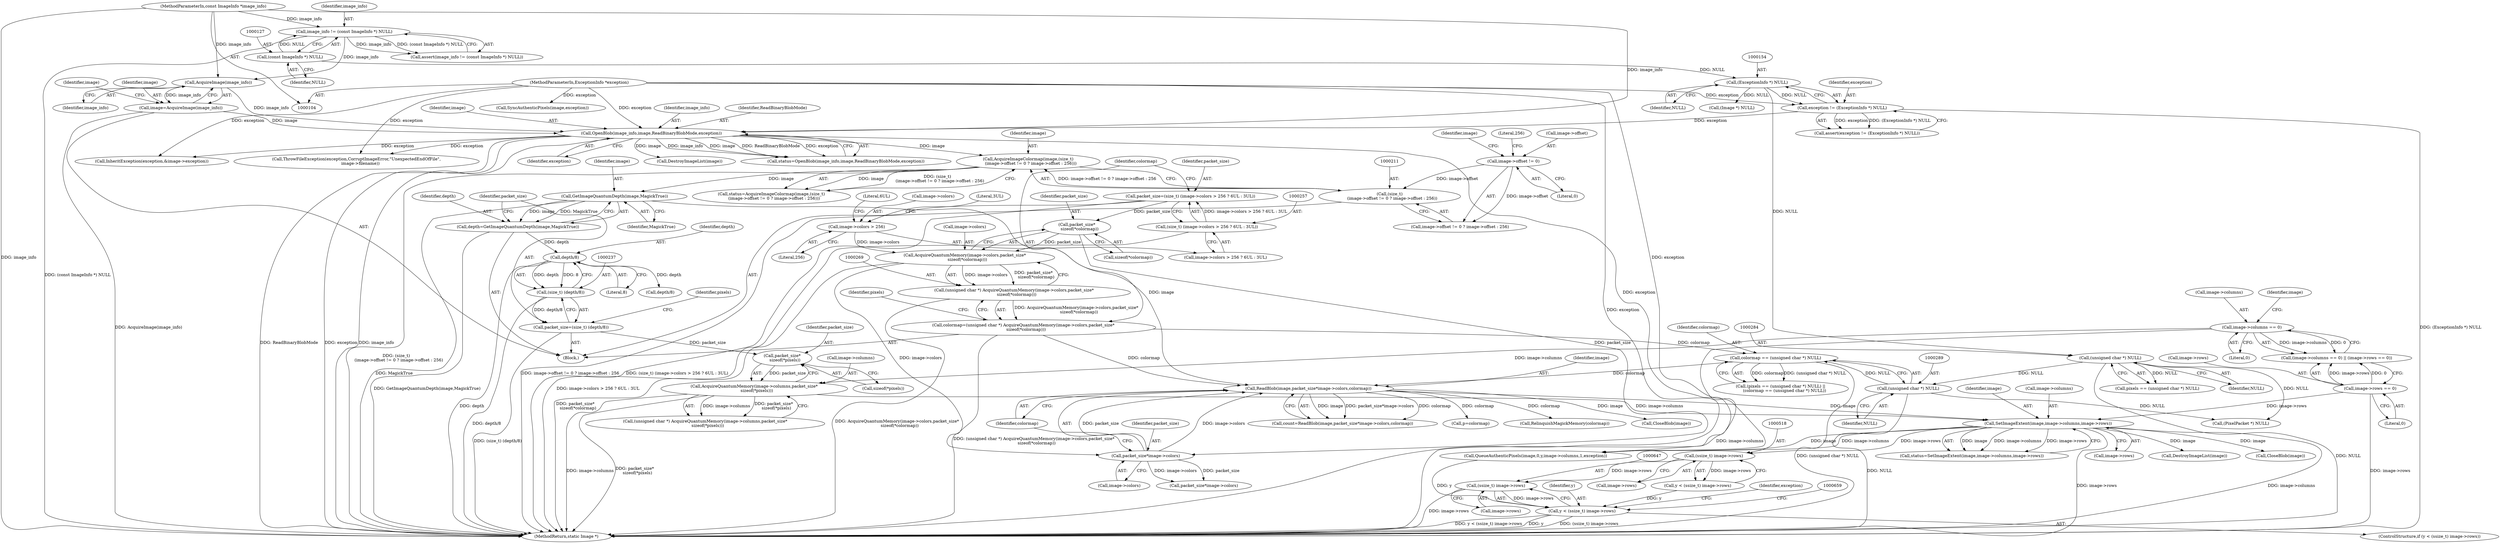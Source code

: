 digraph "0_ImageMagick_f6e9d0d9955e85bdd7540b251cd50d598dacc5e6_32@pointer" {
"1000646" [label="(Call,(ssize_t) image->rows)"];
"1000517" [label="(Call,(ssize_t) image->rows)"];
"1000482" [label="(Call,SetImageExtent(image,image->columns,image->rows))"];
"1000296" [label="(Call,ReadBlob(image,packet_size*image->colors,colormap))"];
"1000231" [label="(Call,GetImageQuantumDepth(image,MagickTrue))"];
"1000208" [label="(Call,AcquireImageColormap(image,(size_t)\n    (image->offset != 0 ? image->offset : 256)))"];
"1000183" [label="(Call,OpenBlob(image_info,image,ReadBinaryBlobMode,exception))"];
"1000164" [label="(Call,AcquireImage(image_info))"];
"1000124" [label="(Call,image_info != (const ImageInfo *) NULL)"];
"1000105" [label="(MethodParameterIn,const ImageInfo *image_info)"];
"1000126" [label="(Call,(const ImageInfo *) NULL)"];
"1000162" [label="(Call,image=AcquireImage(image_info))"];
"1000151" [label="(Call,exception != (ExceptionInfo *) NULL)"];
"1000106" [label="(MethodParameterIn,ExceptionInfo *exception)"];
"1000153" [label="(Call,(ExceptionInfo *) NULL)"];
"1000210" [label="(Call,(size_t)\n    (image->offset != 0 ? image->offset : 256))"];
"1000213" [label="(Call,image->offset != 0)"];
"1000298" [label="(Call,packet_size*image->colors)"];
"1000274" [label="(Call,packet_size*\n    sizeof(*colormap))"];
"1000254" [label="(Call,packet_size=(size_t) (image->colors > 256 ? 6UL : 3UL))"];
"1000256" [label="(Call,(size_t) (image->colors > 256 ? 6UL : 3UL))"];
"1000270" [label="(Call,AcquireQuantumMemory(image->colors,packet_size*\n    sizeof(*colormap)))"];
"1000259" [label="(Call,image->colors > 256)"];
"1000286" [label="(Call,colormap == (unsigned char *) NULL)"];
"1000266" [label="(Call,colormap=(unsigned char *) AcquireQuantumMemory(image->colors,packet_size*\n    sizeof(*colormap)))"];
"1000268" [label="(Call,(unsigned char *) AcquireQuantumMemory(image->colors,packet_size*\n    sizeof(*colormap)))"];
"1000288" [label="(Call,(unsigned char *) NULL)"];
"1000283" [label="(Call,(unsigned char *) NULL)"];
"1000245" [label="(Call,AcquireQuantumMemory(image->columns,packet_size*\n    sizeof(*pixels)))"];
"1000168" [label="(Call,image->columns == 0)"];
"1000249" [label="(Call,packet_size*\n    sizeof(*pixels))"];
"1000234" [label="(Call,packet_size=(size_t) (depth/8))"];
"1000236" [label="(Call,(size_t) (depth/8))"];
"1000238" [label="(Call,depth/8)"];
"1000229" [label="(Call,depth=GetImageQuantumDepth(image,MagickTrue))"];
"1000173" [label="(Call,image->rows == 0)"];
"1000644" [label="(Call,y < (ssize_t) image->rows)"];
"1000249" [label="(Call,packet_size*\n    sizeof(*pixels))"];
"1000265" [label="(Literal,3UL)"];
"1000519" [label="(Call,image->rows)"];
"1000482" [label="(Call,SetImageExtent(image,image->columns,image->rows))"];
"1000274" [label="(Call,packet_size*\n    sizeof(*colormap))"];
"1000515" [label="(Call,y < (ssize_t) image->rows)"];
"1000464" [label="(Call,RelinquishMagickMemory(colormap))"];
"1000243" [label="(Call,(unsigned char *) AcquireQuantumMemory(image->columns,packet_size*\n    sizeof(*pixels)))"];
"1000235" [label="(Identifier,packet_size)"];
"1000288" [label="(Call,(unsigned char *) NULL)"];
"1000298" [label="(Call,packet_size*image->colors)"];
"1000286" [label="(Call,colormap == (unsigned char *) NULL)"];
"1000475" [label="(Call,CloseBlob(image))"];
"1000230" [label="(Identifier,depth)"];
"1000487" [label="(Call,image->rows)"];
"1000254" [label="(Call,packet_size=(size_t) (image->colors > 256 ? 6UL : 3UL))"];
"1000495" [label="(Call,InheritException(exception,&image->exception))"];
"1000187" [label="(Identifier,exception)"];
"1000128" [label="(Identifier,NULL)"];
"1000175" [label="(Identifier,image)"];
"1000271" [label="(Call,image->colors)"];
"1000162" [label="(Call,image=AcquireImage(image_info))"];
"1000309" [label="(Call,packet_size*image->colors)"];
"1000517" [label="(Call,(ssize_t) image->rows)"];
"1000153" [label="(Call,(ExceptionInfo *) NULL)"];
"1000632" [label="(Call,SyncAuthenticPixels(image,exception))"];
"1000290" [label="(Identifier,NULL)"];
"1000285" [label="(Identifier,NULL)"];
"1000542" [label="(Call,(PixelPacket *) NULL)"];
"1000206" [label="(Call,status=AcquireImageColormap(image,(size_t)\n    (image->offset != 0 ? image->offset : 256)))"];
"1000502" [label="(Call,DestroyImageList(image))"];
"1000530" [label="(Call,QueueAuthenticPixels(image,0,y,image->columns,1,exception))"];
"1000125" [label="(Identifier,image_info)"];
"1000645" [label="(Identifier,y)"];
"1000232" [label="(Identifier,image)"];
"1000297" [label="(Identifier,image)"];
"1000266" [label="(Call,colormap=(unsigned char *) AcquireQuantumMemory(image->colors,packet_size*\n    sizeof(*colormap)))"];
"1000275" [label="(Identifier,packet_size)"];
"1000212" [label="(Call,image->offset != 0 ? image->offset : 256)"];
"1000174" [label="(Call,image->rows)"];
"1000256" [label="(Call,(size_t) (image->colors > 256 ? 6UL : 3UL))"];
"1000236" [label="(Call,(size_t) (depth/8))"];
"1000255" [label="(Identifier,packet_size)"];
"1000173" [label="(Call,image->rows == 0)"];
"1000483" [label="(Identifier,image)"];
"1000150" [label="(Call,assert(exception != (ExceptionInfo *) NULL))"];
"1000165" [label="(Identifier,image_info)"];
"1000246" [label="(Call,image->columns)"];
"1000238" [label="(Call,depth/8)"];
"1000231" [label="(Call,GetImageQuantumDepth(image,MagickTrue))"];
"1000259" [label="(Call,image->colors > 256)"];
"1000217" [label="(Literal,0)"];
"1000172" [label="(Literal,0)"];
"1000280" [label="(Call,(pixels == (unsigned char *) NULL) ||\n      (colormap == (unsigned char *) NULL))"];
"1000234" [label="(Call,packet_size=(size_t) (depth/8))"];
"1000209" [label="(Identifier,image)"];
"1000169" [label="(Call,image->columns)"];
"1000164" [label="(Call,AcquireImage(image_info))"];
"1000126" [label="(Call,(const ImageInfo *) NULL)"];
"1000105" [label="(MethodParameterIn,const ImageInfo *image_info)"];
"1000268" [label="(Call,(unsigned char *) AcquireQuantumMemory(image->colors,packet_size*\n    sizeof(*colormap)))"];
"1000644" [label="(Call,y < (ssize_t) image->rows)"];
"1000184" [label="(Identifier,image_info)"];
"1000106" [label="(MethodParameterIn,ExceptionInfo *exception)"];
"1000151" [label="(Call,exception != (ExceptionInfo *) NULL)"];
"1000221" [label="(Literal,256)"];
"1000299" [label="(Identifier,packet_size)"];
"1000264" [label="(Literal,6UL)"];
"1000270" [label="(Call,AcquireQuantumMemory(image->colors,packet_size*\n    sizeof(*colormap)))"];
"1000240" [label="(Literal,8)"];
"1000276" [label="(Call,sizeof(*colormap))"];
"1000300" [label="(Call,image->colors)"];
"1000186" [label="(Identifier,ReadBinaryBlobMode)"];
"1000208" [label="(Call,AcquireImageColormap(image,(size_t)\n    (image->offset != 0 ? image->offset : 256)))"];
"1000263" [label="(Literal,256)"];
"1000294" [label="(Call,count=ReadBlob(image,packet_size*image->colors,colormap))"];
"1000198" [label="(Call,(Image *) NULL)"];
"1000239" [label="(Identifier,depth)"];
"1000183" [label="(Call,OpenBlob(image_info,image,ReadBinaryBlobMode,exception))"];
"1000195" [label="(Call,DestroyImageList(image))"];
"1000210" [label="(Call,(size_t)\n    (image->offset != 0 ? image->offset : 256))"];
"1000660" [label="(Call,CloseBlob(image))"];
"1000317" [label="(Call,p=colormap)"];
"1000107" [label="(Block,)"];
"1000185" [label="(Identifier,image)"];
"1000214" [label="(Call,image->offset)"];
"1000177" [label="(Literal,0)"];
"1000233" [label="(Identifier,MagickTrue)"];
"1000646" [label="(Call,(ssize_t) image->rows)"];
"1000296" [label="(Call,ReadBlob(image,packet_size*image->colors,colormap))"];
"1000155" [label="(Identifier,NULL)"];
"1000643" [label="(ControlStructure,if (y < (ssize_t) image->rows))"];
"1000648" [label="(Call,image->rows)"];
"1000283" [label="(Call,(unsigned char *) NULL)"];
"1000219" [label="(Identifier,image)"];
"1000652" [label="(Identifier,exception)"];
"1000170" [label="(Identifier,image)"];
"1000267" [label="(Identifier,colormap)"];
"1000163" [label="(Identifier,image)"];
"1000303" [label="(Identifier,colormap)"];
"1000242" [label="(Identifier,pixels)"];
"1000167" [label="(Call,(image->columns == 0) || (image->rows == 0))"];
"1000251" [label="(Call,sizeof(*pixels))"];
"1000124" [label="(Call,image_info != (const ImageInfo *) NULL)"];
"1000213" [label="(Call,image->offset != 0)"];
"1000651" [label="(Call,ThrowFileException(exception,CorruptImageError,\"UnexpectedEndOfFile\",\n      image->filename))"];
"1000258" [label="(Call,image->colors > 256 ? 6UL : 3UL)"];
"1000480" [label="(Call,status=SetImageExtent(image,image->columns,image->rows))"];
"1000123" [label="(Call,assert(image_info != (const ImageInfo *) NULL))"];
"1000260" [label="(Call,image->colors)"];
"1000168" [label="(Call,image->columns == 0)"];
"1000152" [label="(Identifier,exception)"];
"1000281" [label="(Call,pixels == (unsigned char *) NULL)"];
"1000282" [label="(Identifier,pixels)"];
"1000287" [label="(Identifier,colormap)"];
"1000665" [label="(MethodReturn,static Image *)"];
"1000181" [label="(Call,status=OpenBlob(image_info,image,ReadBinaryBlobMode,exception))"];
"1000245" [label="(Call,AcquireQuantumMemory(image->columns,packet_size*\n    sizeof(*pixels)))"];
"1000250" [label="(Identifier,packet_size)"];
"1000508" [label="(Call,depth/8)"];
"1000484" [label="(Call,image->columns)"];
"1000229" [label="(Call,depth=GetImageQuantumDepth(image,MagickTrue))"];
"1000646" -> "1000644"  [label="AST: "];
"1000646" -> "1000648"  [label="CFG: "];
"1000647" -> "1000646"  [label="AST: "];
"1000648" -> "1000646"  [label="AST: "];
"1000644" -> "1000646"  [label="CFG: "];
"1000646" -> "1000665"  [label="DDG: image->rows"];
"1000646" -> "1000644"  [label="DDG: image->rows"];
"1000517" -> "1000646"  [label="DDG: image->rows"];
"1000517" -> "1000515"  [label="AST: "];
"1000517" -> "1000519"  [label="CFG: "];
"1000518" -> "1000517"  [label="AST: "];
"1000519" -> "1000517"  [label="AST: "];
"1000515" -> "1000517"  [label="CFG: "];
"1000517" -> "1000515"  [label="DDG: image->rows"];
"1000482" -> "1000517"  [label="DDG: image->rows"];
"1000482" -> "1000480"  [label="AST: "];
"1000482" -> "1000487"  [label="CFG: "];
"1000483" -> "1000482"  [label="AST: "];
"1000484" -> "1000482"  [label="AST: "];
"1000487" -> "1000482"  [label="AST: "];
"1000480" -> "1000482"  [label="CFG: "];
"1000482" -> "1000665"  [label="DDG: image->rows"];
"1000482" -> "1000665"  [label="DDG: image->columns"];
"1000482" -> "1000480"  [label="DDG: image"];
"1000482" -> "1000480"  [label="DDG: image->columns"];
"1000482" -> "1000480"  [label="DDG: image->rows"];
"1000296" -> "1000482"  [label="DDG: image"];
"1000245" -> "1000482"  [label="DDG: image->columns"];
"1000173" -> "1000482"  [label="DDG: image->rows"];
"1000482" -> "1000502"  [label="DDG: image"];
"1000482" -> "1000530"  [label="DDG: image"];
"1000482" -> "1000530"  [label="DDG: image->columns"];
"1000482" -> "1000660"  [label="DDG: image"];
"1000296" -> "1000294"  [label="AST: "];
"1000296" -> "1000303"  [label="CFG: "];
"1000297" -> "1000296"  [label="AST: "];
"1000298" -> "1000296"  [label="AST: "];
"1000303" -> "1000296"  [label="AST: "];
"1000294" -> "1000296"  [label="CFG: "];
"1000296" -> "1000294"  [label="DDG: image"];
"1000296" -> "1000294"  [label="DDG: packet_size*image->colors"];
"1000296" -> "1000294"  [label="DDG: colormap"];
"1000231" -> "1000296"  [label="DDG: image"];
"1000298" -> "1000296"  [label="DDG: packet_size"];
"1000298" -> "1000296"  [label="DDG: image->colors"];
"1000286" -> "1000296"  [label="DDG: colormap"];
"1000266" -> "1000296"  [label="DDG: colormap"];
"1000296" -> "1000317"  [label="DDG: colormap"];
"1000296" -> "1000464"  [label="DDG: colormap"];
"1000296" -> "1000475"  [label="DDG: image"];
"1000231" -> "1000229"  [label="AST: "];
"1000231" -> "1000233"  [label="CFG: "];
"1000232" -> "1000231"  [label="AST: "];
"1000233" -> "1000231"  [label="AST: "];
"1000229" -> "1000231"  [label="CFG: "];
"1000231" -> "1000665"  [label="DDG: MagickTrue"];
"1000231" -> "1000229"  [label="DDG: image"];
"1000231" -> "1000229"  [label="DDG: MagickTrue"];
"1000208" -> "1000231"  [label="DDG: image"];
"1000208" -> "1000206"  [label="AST: "];
"1000208" -> "1000210"  [label="CFG: "];
"1000209" -> "1000208"  [label="AST: "];
"1000210" -> "1000208"  [label="AST: "];
"1000206" -> "1000208"  [label="CFG: "];
"1000208" -> "1000665"  [label="DDG: (size_t)\n    (image->offset != 0 ? image->offset : 256)"];
"1000208" -> "1000206"  [label="DDG: image"];
"1000208" -> "1000206"  [label="DDG: (size_t)\n    (image->offset != 0 ? image->offset : 256)"];
"1000183" -> "1000208"  [label="DDG: image"];
"1000210" -> "1000208"  [label="DDG: image->offset != 0 ? image->offset : 256"];
"1000183" -> "1000181"  [label="AST: "];
"1000183" -> "1000187"  [label="CFG: "];
"1000184" -> "1000183"  [label="AST: "];
"1000185" -> "1000183"  [label="AST: "];
"1000186" -> "1000183"  [label="AST: "];
"1000187" -> "1000183"  [label="AST: "];
"1000181" -> "1000183"  [label="CFG: "];
"1000183" -> "1000665"  [label="DDG: ReadBinaryBlobMode"];
"1000183" -> "1000665"  [label="DDG: exception"];
"1000183" -> "1000665"  [label="DDG: image_info"];
"1000183" -> "1000181"  [label="DDG: image_info"];
"1000183" -> "1000181"  [label="DDG: image"];
"1000183" -> "1000181"  [label="DDG: ReadBinaryBlobMode"];
"1000183" -> "1000181"  [label="DDG: exception"];
"1000164" -> "1000183"  [label="DDG: image_info"];
"1000105" -> "1000183"  [label="DDG: image_info"];
"1000162" -> "1000183"  [label="DDG: image"];
"1000151" -> "1000183"  [label="DDG: exception"];
"1000106" -> "1000183"  [label="DDG: exception"];
"1000183" -> "1000195"  [label="DDG: image"];
"1000183" -> "1000495"  [label="DDG: exception"];
"1000183" -> "1000530"  [label="DDG: exception"];
"1000183" -> "1000651"  [label="DDG: exception"];
"1000164" -> "1000162"  [label="AST: "];
"1000164" -> "1000165"  [label="CFG: "];
"1000165" -> "1000164"  [label="AST: "];
"1000162" -> "1000164"  [label="CFG: "];
"1000164" -> "1000162"  [label="DDG: image_info"];
"1000124" -> "1000164"  [label="DDG: image_info"];
"1000105" -> "1000164"  [label="DDG: image_info"];
"1000124" -> "1000123"  [label="AST: "];
"1000124" -> "1000126"  [label="CFG: "];
"1000125" -> "1000124"  [label="AST: "];
"1000126" -> "1000124"  [label="AST: "];
"1000123" -> "1000124"  [label="CFG: "];
"1000124" -> "1000665"  [label="DDG: (const ImageInfo *) NULL"];
"1000124" -> "1000123"  [label="DDG: image_info"];
"1000124" -> "1000123"  [label="DDG: (const ImageInfo *) NULL"];
"1000105" -> "1000124"  [label="DDG: image_info"];
"1000126" -> "1000124"  [label="DDG: NULL"];
"1000105" -> "1000104"  [label="AST: "];
"1000105" -> "1000665"  [label="DDG: image_info"];
"1000126" -> "1000128"  [label="CFG: "];
"1000127" -> "1000126"  [label="AST: "];
"1000128" -> "1000126"  [label="AST: "];
"1000126" -> "1000153"  [label="DDG: NULL"];
"1000162" -> "1000107"  [label="AST: "];
"1000163" -> "1000162"  [label="AST: "];
"1000170" -> "1000162"  [label="CFG: "];
"1000162" -> "1000665"  [label="DDG: AcquireImage(image_info)"];
"1000151" -> "1000150"  [label="AST: "];
"1000151" -> "1000153"  [label="CFG: "];
"1000152" -> "1000151"  [label="AST: "];
"1000153" -> "1000151"  [label="AST: "];
"1000150" -> "1000151"  [label="CFG: "];
"1000151" -> "1000665"  [label="DDG: (ExceptionInfo *) NULL"];
"1000151" -> "1000150"  [label="DDG: exception"];
"1000151" -> "1000150"  [label="DDG: (ExceptionInfo *) NULL"];
"1000106" -> "1000151"  [label="DDG: exception"];
"1000153" -> "1000151"  [label="DDG: NULL"];
"1000106" -> "1000104"  [label="AST: "];
"1000106" -> "1000665"  [label="DDG: exception"];
"1000106" -> "1000495"  [label="DDG: exception"];
"1000106" -> "1000530"  [label="DDG: exception"];
"1000106" -> "1000632"  [label="DDG: exception"];
"1000106" -> "1000651"  [label="DDG: exception"];
"1000153" -> "1000155"  [label="CFG: "];
"1000154" -> "1000153"  [label="AST: "];
"1000155" -> "1000153"  [label="AST: "];
"1000153" -> "1000198"  [label="DDG: NULL"];
"1000153" -> "1000283"  [label="DDG: NULL"];
"1000210" -> "1000212"  [label="CFG: "];
"1000211" -> "1000210"  [label="AST: "];
"1000212" -> "1000210"  [label="AST: "];
"1000210" -> "1000665"  [label="DDG: image->offset != 0 ? image->offset : 256"];
"1000213" -> "1000210"  [label="DDG: image->offset"];
"1000213" -> "1000212"  [label="AST: "];
"1000213" -> "1000217"  [label="CFG: "];
"1000214" -> "1000213"  [label="AST: "];
"1000217" -> "1000213"  [label="AST: "];
"1000219" -> "1000213"  [label="CFG: "];
"1000221" -> "1000213"  [label="CFG: "];
"1000213" -> "1000212"  [label="DDG: image->offset"];
"1000298" -> "1000300"  [label="CFG: "];
"1000299" -> "1000298"  [label="AST: "];
"1000300" -> "1000298"  [label="AST: "];
"1000303" -> "1000298"  [label="CFG: "];
"1000274" -> "1000298"  [label="DDG: packet_size"];
"1000270" -> "1000298"  [label="DDG: image->colors"];
"1000298" -> "1000309"  [label="DDG: packet_size"];
"1000298" -> "1000309"  [label="DDG: image->colors"];
"1000274" -> "1000270"  [label="AST: "];
"1000274" -> "1000276"  [label="CFG: "];
"1000275" -> "1000274"  [label="AST: "];
"1000276" -> "1000274"  [label="AST: "];
"1000270" -> "1000274"  [label="CFG: "];
"1000274" -> "1000270"  [label="DDG: packet_size"];
"1000254" -> "1000274"  [label="DDG: packet_size"];
"1000254" -> "1000107"  [label="AST: "];
"1000254" -> "1000256"  [label="CFG: "];
"1000255" -> "1000254"  [label="AST: "];
"1000256" -> "1000254"  [label="AST: "];
"1000267" -> "1000254"  [label="CFG: "];
"1000254" -> "1000665"  [label="DDG: (size_t) (image->colors > 256 ? 6UL : 3UL)"];
"1000256" -> "1000254"  [label="DDG: image->colors > 256 ? 6UL : 3UL"];
"1000256" -> "1000258"  [label="CFG: "];
"1000257" -> "1000256"  [label="AST: "];
"1000258" -> "1000256"  [label="AST: "];
"1000256" -> "1000665"  [label="DDG: image->colors > 256 ? 6UL : 3UL"];
"1000270" -> "1000268"  [label="AST: "];
"1000271" -> "1000270"  [label="AST: "];
"1000268" -> "1000270"  [label="CFG: "];
"1000270" -> "1000665"  [label="DDG: packet_size*\n    sizeof(*colormap)"];
"1000270" -> "1000268"  [label="DDG: image->colors"];
"1000270" -> "1000268"  [label="DDG: packet_size*\n    sizeof(*colormap)"];
"1000259" -> "1000270"  [label="DDG: image->colors"];
"1000259" -> "1000258"  [label="AST: "];
"1000259" -> "1000263"  [label="CFG: "];
"1000260" -> "1000259"  [label="AST: "];
"1000263" -> "1000259"  [label="AST: "];
"1000264" -> "1000259"  [label="CFG: "];
"1000265" -> "1000259"  [label="CFG: "];
"1000286" -> "1000280"  [label="AST: "];
"1000286" -> "1000288"  [label="CFG: "];
"1000287" -> "1000286"  [label="AST: "];
"1000288" -> "1000286"  [label="AST: "];
"1000280" -> "1000286"  [label="CFG: "];
"1000286" -> "1000665"  [label="DDG: (unsigned char *) NULL"];
"1000286" -> "1000280"  [label="DDG: colormap"];
"1000286" -> "1000280"  [label="DDG: (unsigned char *) NULL"];
"1000266" -> "1000286"  [label="DDG: colormap"];
"1000288" -> "1000286"  [label="DDG: NULL"];
"1000266" -> "1000107"  [label="AST: "];
"1000266" -> "1000268"  [label="CFG: "];
"1000267" -> "1000266"  [label="AST: "];
"1000268" -> "1000266"  [label="AST: "];
"1000282" -> "1000266"  [label="CFG: "];
"1000266" -> "1000665"  [label="DDG: (unsigned char *) AcquireQuantumMemory(image->colors,packet_size*\n    sizeof(*colormap))"];
"1000268" -> "1000266"  [label="DDG: AcquireQuantumMemory(image->colors,packet_size*\n    sizeof(*colormap))"];
"1000269" -> "1000268"  [label="AST: "];
"1000268" -> "1000665"  [label="DDG: AcquireQuantumMemory(image->colors,packet_size*\n    sizeof(*colormap))"];
"1000288" -> "1000290"  [label="CFG: "];
"1000289" -> "1000288"  [label="AST: "];
"1000290" -> "1000288"  [label="AST: "];
"1000288" -> "1000665"  [label="DDG: NULL"];
"1000283" -> "1000288"  [label="DDG: NULL"];
"1000288" -> "1000542"  [label="DDG: NULL"];
"1000283" -> "1000281"  [label="AST: "];
"1000283" -> "1000285"  [label="CFG: "];
"1000284" -> "1000283"  [label="AST: "];
"1000285" -> "1000283"  [label="AST: "];
"1000281" -> "1000283"  [label="CFG: "];
"1000283" -> "1000665"  [label="DDG: NULL"];
"1000283" -> "1000281"  [label="DDG: NULL"];
"1000283" -> "1000542"  [label="DDG: NULL"];
"1000245" -> "1000243"  [label="AST: "];
"1000245" -> "1000249"  [label="CFG: "];
"1000246" -> "1000245"  [label="AST: "];
"1000249" -> "1000245"  [label="AST: "];
"1000243" -> "1000245"  [label="CFG: "];
"1000245" -> "1000665"  [label="DDG: image->columns"];
"1000245" -> "1000665"  [label="DDG: packet_size*\n    sizeof(*pixels)"];
"1000245" -> "1000243"  [label="DDG: image->columns"];
"1000245" -> "1000243"  [label="DDG: packet_size*\n    sizeof(*pixels)"];
"1000168" -> "1000245"  [label="DDG: image->columns"];
"1000249" -> "1000245"  [label="DDG: packet_size"];
"1000168" -> "1000167"  [label="AST: "];
"1000168" -> "1000172"  [label="CFG: "];
"1000169" -> "1000168"  [label="AST: "];
"1000172" -> "1000168"  [label="AST: "];
"1000175" -> "1000168"  [label="CFG: "];
"1000167" -> "1000168"  [label="CFG: "];
"1000168" -> "1000665"  [label="DDG: image->columns"];
"1000168" -> "1000167"  [label="DDG: image->columns"];
"1000168" -> "1000167"  [label="DDG: 0"];
"1000249" -> "1000251"  [label="CFG: "];
"1000250" -> "1000249"  [label="AST: "];
"1000251" -> "1000249"  [label="AST: "];
"1000234" -> "1000249"  [label="DDG: packet_size"];
"1000234" -> "1000107"  [label="AST: "];
"1000234" -> "1000236"  [label="CFG: "];
"1000235" -> "1000234"  [label="AST: "];
"1000236" -> "1000234"  [label="AST: "];
"1000242" -> "1000234"  [label="CFG: "];
"1000234" -> "1000665"  [label="DDG: (size_t) (depth/8)"];
"1000236" -> "1000234"  [label="DDG: depth/8"];
"1000236" -> "1000238"  [label="CFG: "];
"1000237" -> "1000236"  [label="AST: "];
"1000238" -> "1000236"  [label="AST: "];
"1000236" -> "1000665"  [label="DDG: depth/8"];
"1000238" -> "1000236"  [label="DDG: depth"];
"1000238" -> "1000236"  [label="DDG: 8"];
"1000238" -> "1000240"  [label="CFG: "];
"1000239" -> "1000238"  [label="AST: "];
"1000240" -> "1000238"  [label="AST: "];
"1000238" -> "1000665"  [label="DDG: depth"];
"1000229" -> "1000238"  [label="DDG: depth"];
"1000238" -> "1000508"  [label="DDG: depth"];
"1000229" -> "1000107"  [label="AST: "];
"1000230" -> "1000229"  [label="AST: "];
"1000235" -> "1000229"  [label="CFG: "];
"1000229" -> "1000665"  [label="DDG: GetImageQuantumDepth(image,MagickTrue)"];
"1000173" -> "1000167"  [label="AST: "];
"1000173" -> "1000177"  [label="CFG: "];
"1000174" -> "1000173"  [label="AST: "];
"1000177" -> "1000173"  [label="AST: "];
"1000167" -> "1000173"  [label="CFG: "];
"1000173" -> "1000665"  [label="DDG: image->rows"];
"1000173" -> "1000167"  [label="DDG: image->rows"];
"1000173" -> "1000167"  [label="DDG: 0"];
"1000644" -> "1000643"  [label="AST: "];
"1000645" -> "1000644"  [label="AST: "];
"1000652" -> "1000644"  [label="CFG: "];
"1000659" -> "1000644"  [label="CFG: "];
"1000644" -> "1000665"  [label="DDG: (ssize_t) image->rows"];
"1000644" -> "1000665"  [label="DDG: y < (ssize_t) image->rows"];
"1000644" -> "1000665"  [label="DDG: y"];
"1000530" -> "1000644"  [label="DDG: y"];
"1000515" -> "1000644"  [label="DDG: y"];
}

